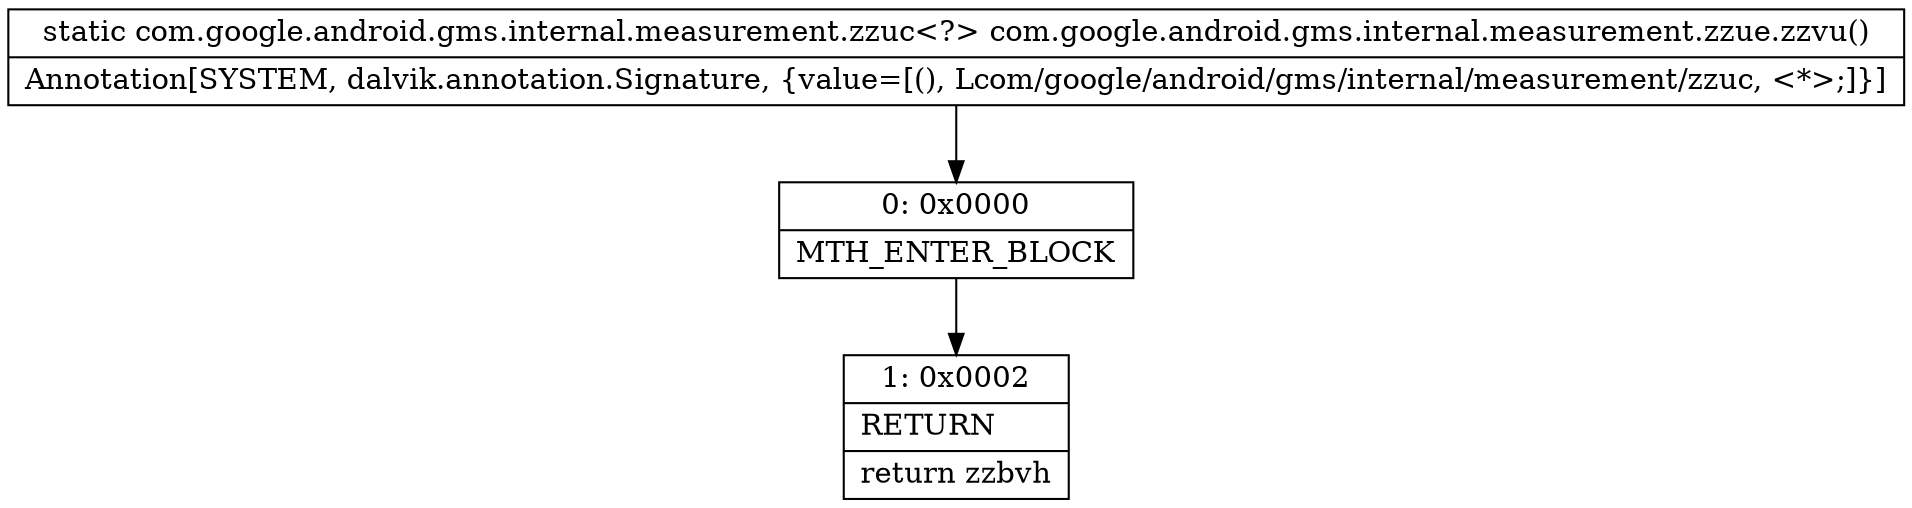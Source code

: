 digraph "CFG forcom.google.android.gms.internal.measurement.zzue.zzvu()Lcom\/google\/android\/gms\/internal\/measurement\/zzuc;" {
Node_0 [shape=record,label="{0\:\ 0x0000|MTH_ENTER_BLOCK\l}"];
Node_1 [shape=record,label="{1\:\ 0x0002|RETURN\l|return zzbvh\l}"];
MethodNode[shape=record,label="{static com.google.android.gms.internal.measurement.zzuc\<?\> com.google.android.gms.internal.measurement.zzue.zzvu()  | Annotation[SYSTEM, dalvik.annotation.Signature, \{value=[(), Lcom\/google\/android\/gms\/internal\/measurement\/zzuc, \<*\>;]\}]\l}"];
MethodNode -> Node_0;
Node_0 -> Node_1;
}

